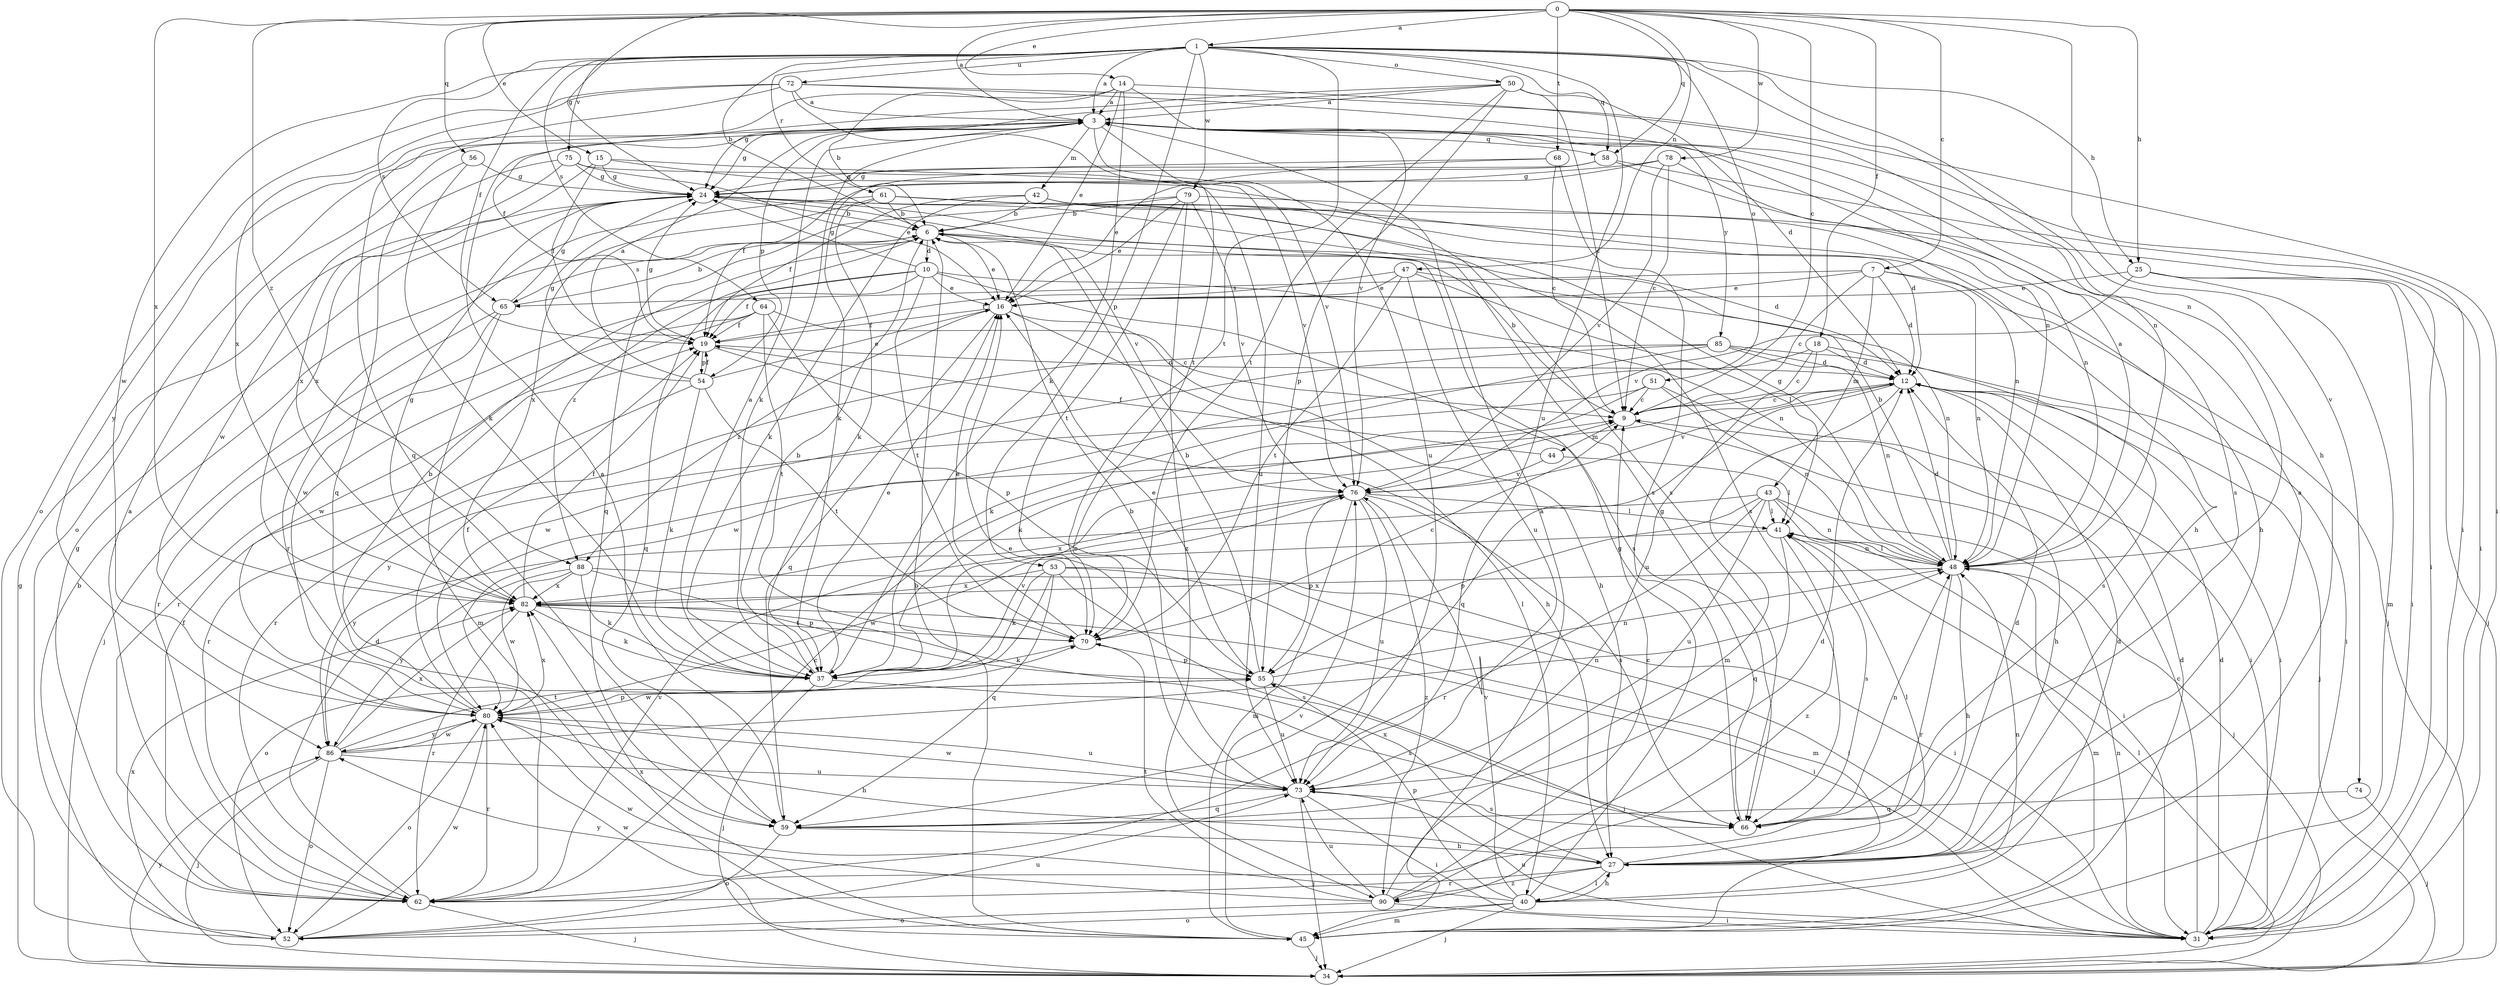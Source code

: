 strict digraph  {
0;
1;
3;
6;
7;
9;
10;
12;
14;
15;
16;
18;
19;
24;
25;
27;
31;
34;
37;
40;
41;
42;
43;
44;
45;
47;
48;
50;
51;
52;
53;
54;
55;
56;
58;
59;
61;
62;
64;
65;
66;
68;
70;
72;
73;
74;
75;
76;
78;
79;
80;
82;
85;
86;
88;
90;
0 -> 1  [label=a];
0 -> 3  [label=a];
0 -> 7  [label=c];
0 -> 9  [label=c];
0 -> 14  [label=e];
0 -> 15  [label=e];
0 -> 18  [label=f];
0 -> 24  [label=g];
0 -> 25  [label=h];
0 -> 47  [label=n];
0 -> 56  [label=q];
0 -> 58  [label=q];
0 -> 68  [label=t];
0 -> 74  [label=v];
0 -> 78  [label=w];
0 -> 82  [label=x];
0 -> 88  [label=z];
1 -> 3  [label=a];
1 -> 6  [label=b];
1 -> 19  [label=f];
1 -> 25  [label=h];
1 -> 27  [label=h];
1 -> 48  [label=n];
1 -> 50  [label=o];
1 -> 51  [label=o];
1 -> 53  [label=p];
1 -> 58  [label=q];
1 -> 61  [label=r];
1 -> 64  [label=s];
1 -> 65  [label=s];
1 -> 70  [label=t];
1 -> 72  [label=u];
1 -> 73  [label=u];
1 -> 75  [label=v];
1 -> 79  [label=w];
1 -> 80  [label=w];
3 -> 24  [label=g];
3 -> 31  [label=i];
3 -> 37  [label=k];
3 -> 42  [label=m];
3 -> 52  [label=o];
3 -> 54  [label=p];
3 -> 58  [label=q];
3 -> 73  [label=u];
3 -> 76  [label=v];
3 -> 85  [label=y];
6 -> 10  [label=d];
6 -> 12  [label=d];
6 -> 16  [label=e];
6 -> 65  [label=s];
6 -> 88  [label=z];
7 -> 9  [label=c];
7 -> 12  [label=d];
7 -> 16  [label=e];
7 -> 34  [label=j];
7 -> 43  [label=m];
7 -> 48  [label=n];
7 -> 65  [label=s];
9 -> 6  [label=b];
9 -> 27  [label=h];
9 -> 44  [label=m];
10 -> 16  [label=e];
10 -> 19  [label=f];
10 -> 24  [label=g];
10 -> 48  [label=n];
10 -> 59  [label=q];
10 -> 66  [label=s];
10 -> 70  [label=t];
10 -> 80  [label=w];
12 -> 9  [label=c];
12 -> 31  [label=i];
12 -> 34  [label=j];
12 -> 45  [label=m];
12 -> 59  [label=q];
12 -> 76  [label=v];
14 -> 3  [label=a];
14 -> 6  [label=b];
14 -> 16  [label=e];
14 -> 37  [label=k];
14 -> 48  [label=n];
14 -> 76  [label=v];
14 -> 86  [label=y];
15 -> 19  [label=f];
15 -> 24  [label=g];
15 -> 73  [label=u];
15 -> 76  [label=v];
15 -> 82  [label=x];
16 -> 19  [label=f];
16 -> 27  [label=h];
16 -> 40  [label=l];
16 -> 59  [label=q];
16 -> 88  [label=z];
18 -> 9  [label=c];
18 -> 12  [label=d];
18 -> 66  [label=s];
18 -> 73  [label=u];
18 -> 80  [label=w];
19 -> 12  [label=d];
19 -> 24  [label=g];
19 -> 27  [label=h];
19 -> 54  [label=p];
24 -> 6  [label=b];
24 -> 76  [label=v];
25 -> 16  [label=e];
25 -> 31  [label=i];
25 -> 34  [label=j];
25 -> 45  [label=m];
25 -> 76  [label=v];
27 -> 3  [label=a];
27 -> 12  [label=d];
27 -> 40  [label=l];
27 -> 41  [label=l];
27 -> 62  [label=r];
27 -> 82  [label=x];
27 -> 90  [label=z];
31 -> 9  [label=c];
31 -> 12  [label=d];
31 -> 48  [label=n];
31 -> 73  [label=u];
34 -> 24  [label=g];
34 -> 41  [label=l];
34 -> 86  [label=y];
37 -> 3  [label=a];
37 -> 6  [label=b];
37 -> 9  [label=c];
37 -> 16  [label=e];
37 -> 34  [label=j];
37 -> 66  [label=s];
37 -> 76  [label=v];
40 -> 12  [label=d];
40 -> 24  [label=g];
40 -> 27  [label=h];
40 -> 34  [label=j];
40 -> 45  [label=m];
40 -> 48  [label=n];
40 -> 52  [label=o];
40 -> 55  [label=p];
40 -> 76  [label=v];
40 -> 80  [label=w];
41 -> 48  [label=n];
41 -> 59  [label=q];
41 -> 66  [label=s];
41 -> 80  [label=w];
41 -> 90  [label=z];
42 -> 6  [label=b];
42 -> 19  [label=f];
42 -> 27  [label=h];
42 -> 37  [label=k];
42 -> 48  [label=n];
43 -> 31  [label=i];
43 -> 34  [label=j];
43 -> 41  [label=l];
43 -> 48  [label=n];
43 -> 55  [label=p];
43 -> 62  [label=r];
43 -> 73  [label=u];
43 -> 86  [label=y];
44 -> 19  [label=f];
44 -> 41  [label=l];
44 -> 76  [label=v];
45 -> 6  [label=b];
45 -> 12  [label=d];
45 -> 34  [label=j];
45 -> 76  [label=v];
45 -> 80  [label=w];
45 -> 82  [label=x];
47 -> 16  [label=e];
47 -> 19  [label=f];
47 -> 41  [label=l];
47 -> 48  [label=n];
47 -> 70  [label=t];
47 -> 73  [label=u];
48 -> 3  [label=a];
48 -> 6  [label=b];
48 -> 12  [label=d];
48 -> 24  [label=g];
48 -> 27  [label=h];
48 -> 41  [label=l];
48 -> 45  [label=m];
48 -> 62  [label=r];
48 -> 82  [label=x];
50 -> 3  [label=a];
50 -> 9  [label=c];
50 -> 12  [label=d];
50 -> 19  [label=f];
50 -> 24  [label=g];
50 -> 55  [label=p];
50 -> 70  [label=t];
51 -> 9  [label=c];
51 -> 31  [label=i];
51 -> 37  [label=k];
51 -> 48  [label=n];
51 -> 86  [label=y];
52 -> 6  [label=b];
52 -> 73  [label=u];
52 -> 80  [label=w];
52 -> 82  [label=x];
53 -> 31  [label=i];
53 -> 37  [label=k];
53 -> 45  [label=m];
53 -> 52  [label=o];
53 -> 59  [label=q];
53 -> 66  [label=s];
53 -> 82  [label=x];
54 -> 3  [label=a];
54 -> 16  [label=e];
54 -> 19  [label=f];
54 -> 24  [label=g];
54 -> 37  [label=k];
54 -> 62  [label=r];
54 -> 70  [label=t];
55 -> 6  [label=b];
55 -> 16  [label=e];
55 -> 31  [label=i];
55 -> 48  [label=n];
55 -> 73  [label=u];
55 -> 80  [label=w];
56 -> 24  [label=g];
56 -> 37  [label=k];
56 -> 59  [label=q];
58 -> 24  [label=g];
58 -> 31  [label=i];
58 -> 37  [label=k];
58 -> 66  [label=s];
59 -> 3  [label=a];
59 -> 27  [label=h];
59 -> 52  [label=o];
61 -> 6  [label=b];
61 -> 12  [label=d];
61 -> 27  [label=h];
61 -> 37  [label=k];
61 -> 62  [label=r];
61 -> 66  [label=s];
61 -> 82  [label=x];
62 -> 3  [label=a];
62 -> 9  [label=c];
62 -> 12  [label=d];
62 -> 19  [label=f];
62 -> 24  [label=g];
62 -> 34  [label=j];
62 -> 76  [label=v];
64 -> 9  [label=c];
64 -> 19  [label=f];
64 -> 55  [label=p];
64 -> 62  [label=r];
64 -> 70  [label=t];
64 -> 80  [label=w];
65 -> 6  [label=b];
65 -> 24  [label=g];
65 -> 34  [label=j];
65 -> 45  [label=m];
65 -> 62  [label=r];
66 -> 24  [label=g];
66 -> 48  [label=n];
68 -> 9  [label=c];
68 -> 16  [label=e];
68 -> 24  [label=g];
68 -> 66  [label=s];
70 -> 9  [label=c];
70 -> 16  [label=e];
70 -> 37  [label=k];
70 -> 55  [label=p];
72 -> 3  [label=a];
72 -> 31  [label=i];
72 -> 48  [label=n];
72 -> 52  [label=o];
72 -> 59  [label=q];
72 -> 70  [label=t];
72 -> 82  [label=x];
73 -> 6  [label=b];
73 -> 16  [label=e];
73 -> 31  [label=i];
73 -> 34  [label=j];
73 -> 59  [label=q];
73 -> 66  [label=s];
73 -> 80  [label=w];
74 -> 34  [label=j];
74 -> 59  [label=q];
75 -> 16  [label=e];
75 -> 24  [label=g];
75 -> 66  [label=s];
75 -> 80  [label=w];
75 -> 82  [label=x];
76 -> 41  [label=l];
76 -> 45  [label=m];
76 -> 55  [label=p];
76 -> 66  [label=s];
76 -> 73  [label=u];
76 -> 82  [label=x];
76 -> 90  [label=z];
78 -> 9  [label=c];
78 -> 19  [label=f];
78 -> 24  [label=g];
78 -> 48  [label=n];
78 -> 76  [label=v];
79 -> 6  [label=b];
79 -> 16  [label=e];
79 -> 31  [label=i];
79 -> 59  [label=q];
79 -> 70  [label=t];
79 -> 76  [label=v];
79 -> 90  [label=z];
80 -> 6  [label=b];
80 -> 19  [label=f];
80 -> 27  [label=h];
80 -> 52  [label=o];
80 -> 55  [label=p];
80 -> 62  [label=r];
80 -> 73  [label=u];
80 -> 82  [label=x];
80 -> 86  [label=y];
82 -> 19  [label=f];
82 -> 24  [label=g];
82 -> 31  [label=i];
82 -> 37  [label=k];
82 -> 62  [label=r];
82 -> 70  [label=t];
85 -> 12  [label=d];
85 -> 31  [label=i];
85 -> 37  [label=k];
85 -> 48  [label=n];
85 -> 62  [label=r];
85 -> 80  [label=w];
86 -> 34  [label=j];
86 -> 48  [label=n];
86 -> 52  [label=o];
86 -> 70  [label=t];
86 -> 73  [label=u];
86 -> 80  [label=w];
86 -> 82  [label=x];
88 -> 31  [label=i];
88 -> 37  [label=k];
88 -> 55  [label=p];
88 -> 80  [label=w];
88 -> 82  [label=x];
88 -> 86  [label=y];
90 -> 3  [label=a];
90 -> 9  [label=c];
90 -> 12  [label=d];
90 -> 31  [label=i];
90 -> 52  [label=o];
90 -> 70  [label=t];
90 -> 73  [label=u];
90 -> 86  [label=y];
}
